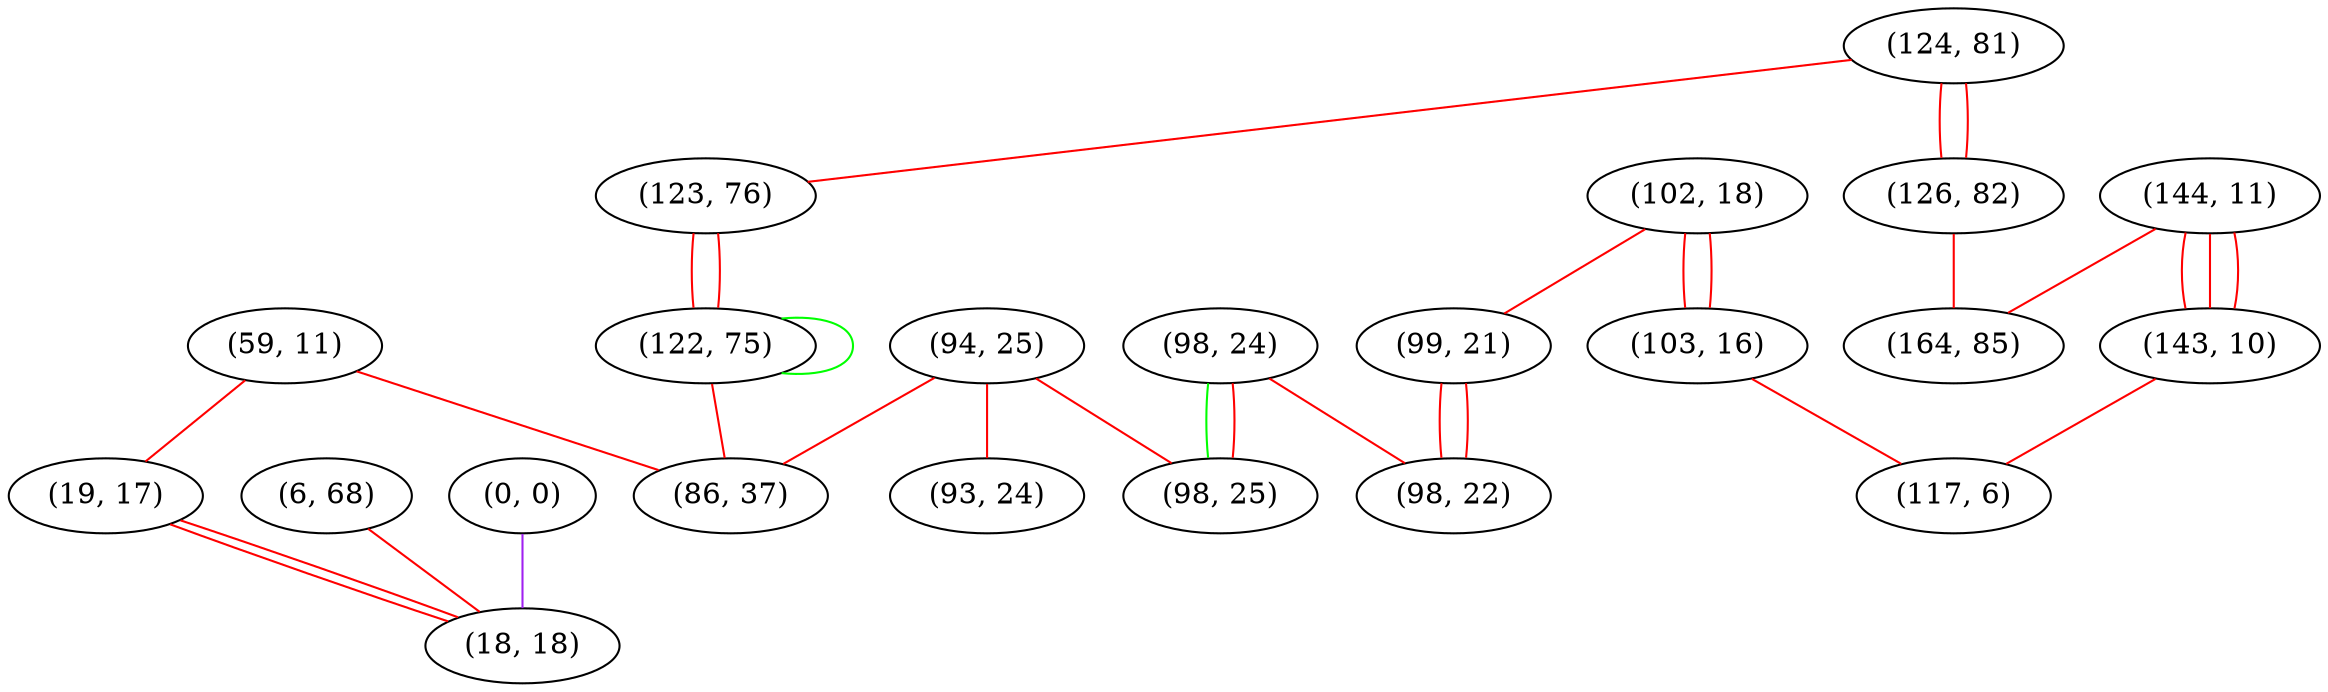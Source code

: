 graph "" {
"(6, 68)";
"(124, 81)";
"(123, 76)";
"(94, 25)";
"(102, 18)";
"(122, 75)";
"(59, 11)";
"(93, 24)";
"(98, 24)";
"(126, 82)";
"(144, 11)";
"(0, 0)";
"(19, 17)";
"(86, 37)";
"(143, 10)";
"(98, 25)";
"(164, 85)";
"(99, 21)";
"(98, 22)";
"(103, 16)";
"(18, 18)";
"(117, 6)";
"(6, 68)" -- "(18, 18)"  [color=red, key=0, weight=1];
"(124, 81)" -- "(126, 82)"  [color=red, key=0, weight=1];
"(124, 81)" -- "(126, 82)"  [color=red, key=1, weight=1];
"(124, 81)" -- "(123, 76)"  [color=red, key=0, weight=1];
"(123, 76)" -- "(122, 75)"  [color=red, key=0, weight=1];
"(123, 76)" -- "(122, 75)"  [color=red, key=1, weight=1];
"(94, 25)" -- "(93, 24)"  [color=red, key=0, weight=1];
"(94, 25)" -- "(98, 25)"  [color=red, key=0, weight=1];
"(94, 25)" -- "(86, 37)"  [color=red, key=0, weight=1];
"(102, 18)" -- "(103, 16)"  [color=red, key=0, weight=1];
"(102, 18)" -- "(103, 16)"  [color=red, key=1, weight=1];
"(102, 18)" -- "(99, 21)"  [color=red, key=0, weight=1];
"(122, 75)" -- "(122, 75)"  [color=green, key=0, weight=2];
"(122, 75)" -- "(86, 37)"  [color=red, key=0, weight=1];
"(59, 11)" -- "(19, 17)"  [color=red, key=0, weight=1];
"(59, 11)" -- "(86, 37)"  [color=red, key=0, weight=1];
"(98, 24)" -- "(98, 22)"  [color=red, key=0, weight=1];
"(98, 24)" -- "(98, 25)"  [color=green, key=0, weight=2];
"(98, 24)" -- "(98, 25)"  [color=red, key=1, weight=1];
"(126, 82)" -- "(164, 85)"  [color=red, key=0, weight=1];
"(144, 11)" -- "(164, 85)"  [color=red, key=0, weight=1];
"(144, 11)" -- "(143, 10)"  [color=red, key=0, weight=1];
"(144, 11)" -- "(143, 10)"  [color=red, key=1, weight=1];
"(144, 11)" -- "(143, 10)"  [color=red, key=2, weight=1];
"(0, 0)" -- "(18, 18)"  [color=purple, key=0, weight=4];
"(19, 17)" -- "(18, 18)"  [color=red, key=0, weight=1];
"(19, 17)" -- "(18, 18)"  [color=red, key=1, weight=1];
"(143, 10)" -- "(117, 6)"  [color=red, key=0, weight=1];
"(99, 21)" -- "(98, 22)"  [color=red, key=0, weight=1];
"(99, 21)" -- "(98, 22)"  [color=red, key=1, weight=1];
"(103, 16)" -- "(117, 6)"  [color=red, key=0, weight=1];
}
